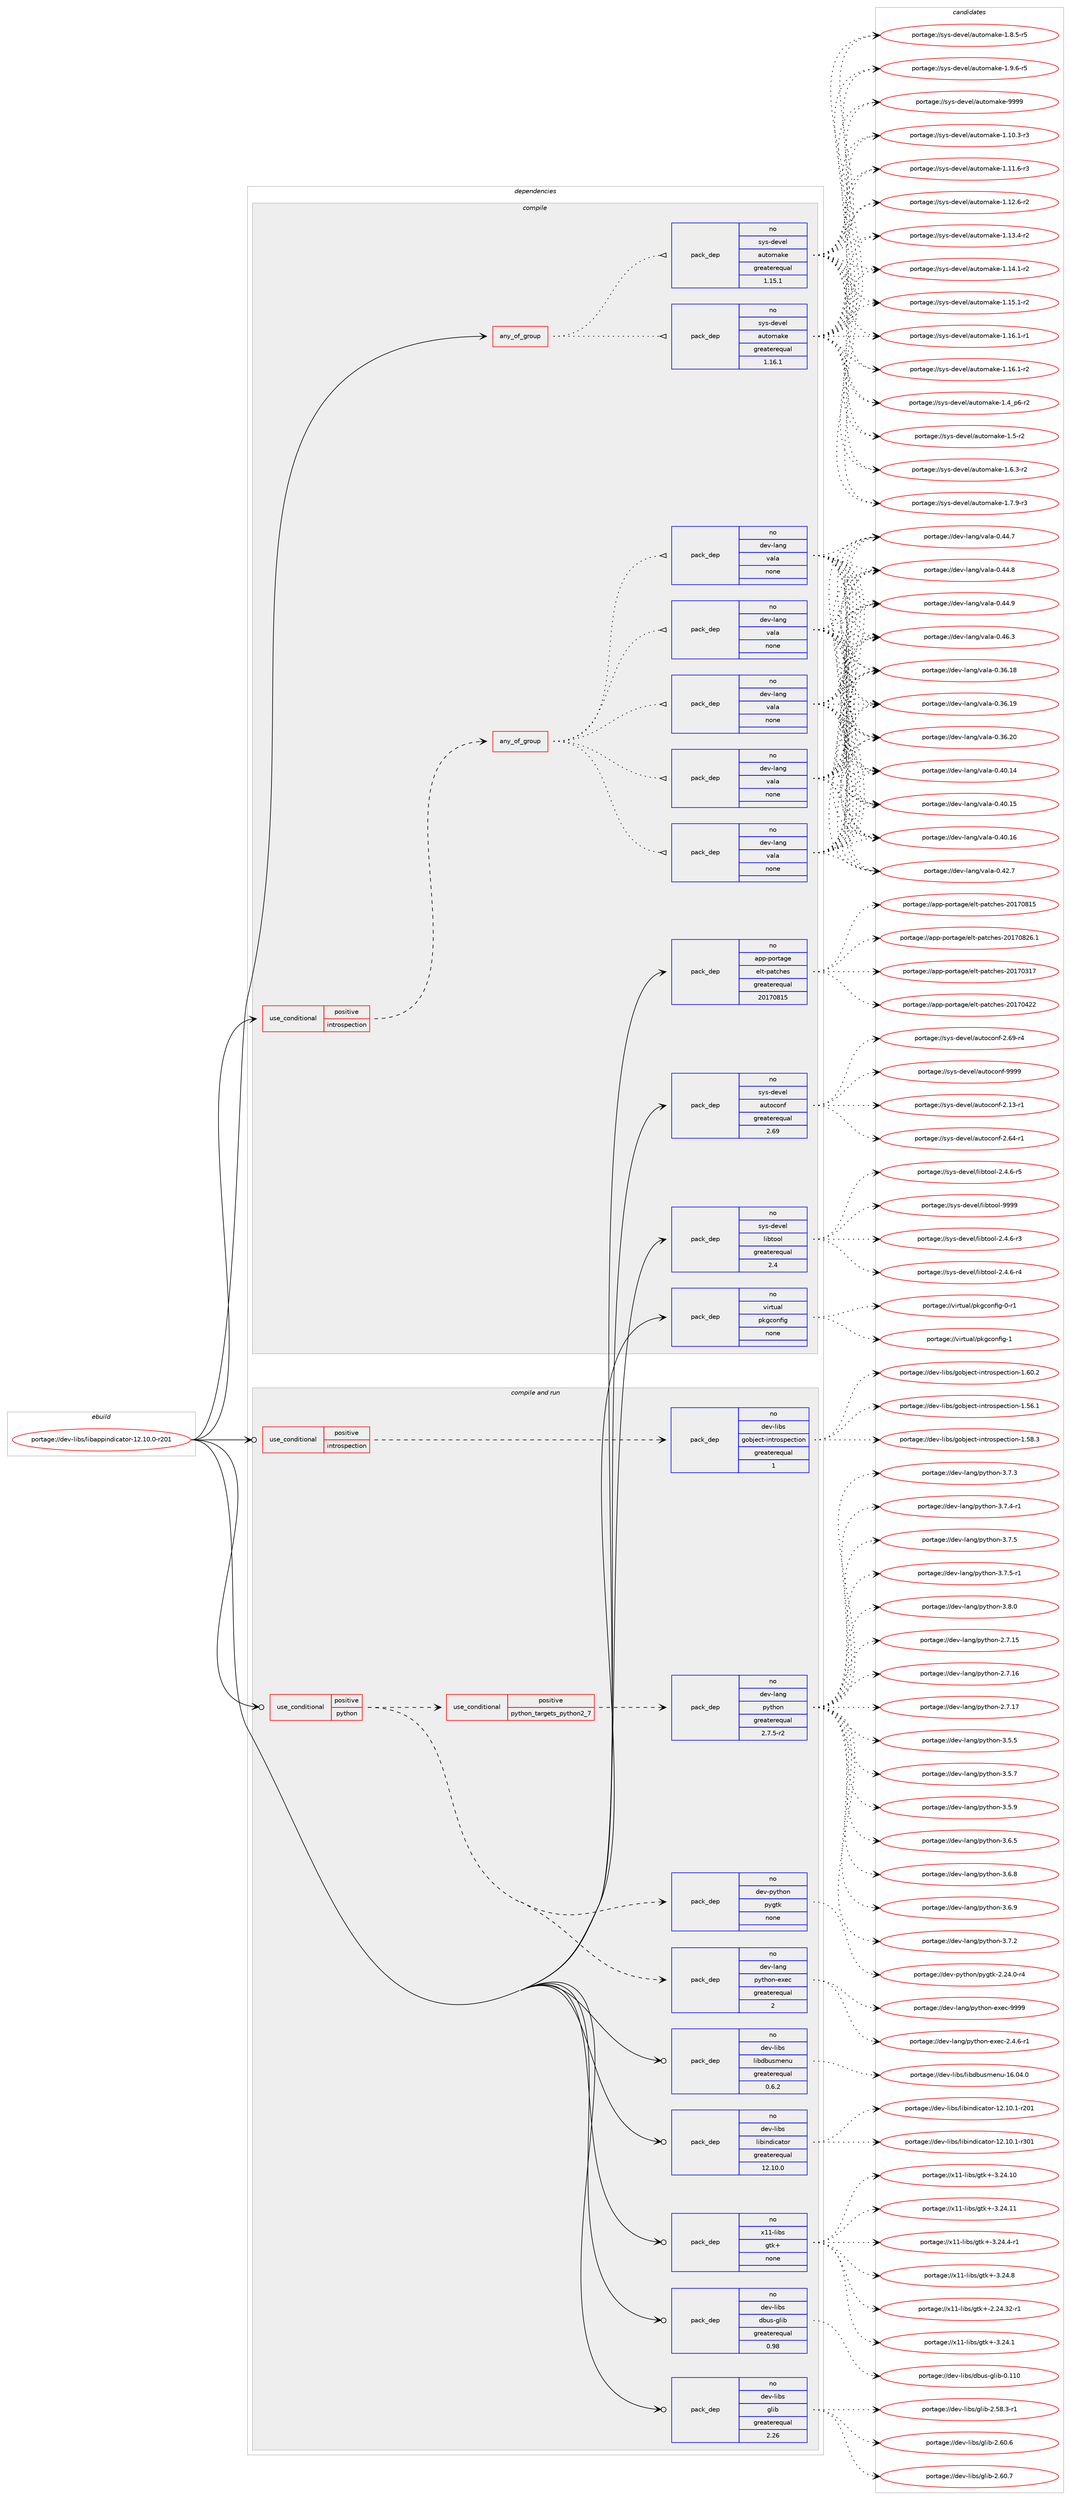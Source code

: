 digraph prolog {

# *************
# Graph options
# *************

newrank=true;
concentrate=true;
compound=true;
graph [rankdir=LR,fontname=Helvetica,fontsize=10,ranksep=1.5];#, ranksep=2.5, nodesep=0.2];
edge  [arrowhead=vee];
node  [fontname=Helvetica,fontsize=10];

# **********
# The ebuild
# **********

subgraph cluster_leftcol {
color=gray;
rank=same;
label=<<i>ebuild</i>>;
id [label="portage://dev-libs/libappindicator-12.10.0-r201", color=red, width=4, href="../dev-libs/libappindicator-12.10.0-r201.svg"];
}

# ****************
# The dependencies
# ****************

subgraph cluster_midcol {
color=gray;
label=<<i>dependencies</i>>;
subgraph cluster_compile {
fillcolor="#eeeeee";
style=filled;
label=<<i>compile</i>>;
subgraph any2898 {
dependency99711 [label=<<TABLE BORDER="0" CELLBORDER="1" CELLSPACING="0" CELLPADDING="4"><TR><TD CELLPADDING="10">any_of_group</TD></TR></TABLE>>, shape=none, color=red];subgraph pack75910 {
dependency99712 [label=<<TABLE BORDER="0" CELLBORDER="1" CELLSPACING="0" CELLPADDING="4" WIDTH="220"><TR><TD ROWSPAN="6" CELLPADDING="30">pack_dep</TD></TR><TR><TD WIDTH="110">no</TD></TR><TR><TD>sys-devel</TD></TR><TR><TD>automake</TD></TR><TR><TD>greaterequal</TD></TR><TR><TD>1.16.1</TD></TR></TABLE>>, shape=none, color=blue];
}
dependency99711:e -> dependency99712:w [weight=20,style="dotted",arrowhead="oinv"];
subgraph pack75911 {
dependency99713 [label=<<TABLE BORDER="0" CELLBORDER="1" CELLSPACING="0" CELLPADDING="4" WIDTH="220"><TR><TD ROWSPAN="6" CELLPADDING="30">pack_dep</TD></TR><TR><TD WIDTH="110">no</TD></TR><TR><TD>sys-devel</TD></TR><TR><TD>automake</TD></TR><TR><TD>greaterequal</TD></TR><TR><TD>1.15.1</TD></TR></TABLE>>, shape=none, color=blue];
}
dependency99711:e -> dependency99713:w [weight=20,style="dotted",arrowhead="oinv"];
}
id:e -> dependency99711:w [weight=20,style="solid",arrowhead="vee"];
subgraph cond20846 {
dependency99714 [label=<<TABLE BORDER="0" CELLBORDER="1" CELLSPACING="0" CELLPADDING="4"><TR><TD ROWSPAN="3" CELLPADDING="10">use_conditional</TD></TR><TR><TD>positive</TD></TR><TR><TD>introspection</TD></TR></TABLE>>, shape=none, color=red];
subgraph any2899 {
dependency99715 [label=<<TABLE BORDER="0" CELLBORDER="1" CELLSPACING="0" CELLPADDING="4"><TR><TD CELLPADDING="10">any_of_group</TD></TR></TABLE>>, shape=none, color=red];subgraph pack75912 {
dependency99716 [label=<<TABLE BORDER="0" CELLBORDER="1" CELLSPACING="0" CELLPADDING="4" WIDTH="220"><TR><TD ROWSPAN="6" CELLPADDING="30">pack_dep</TD></TR><TR><TD WIDTH="110">no</TD></TR><TR><TD>dev-lang</TD></TR><TR><TD>vala</TD></TR><TR><TD>none</TD></TR><TR><TD></TD></TR></TABLE>>, shape=none, color=blue];
}
dependency99715:e -> dependency99716:w [weight=20,style="dotted",arrowhead="oinv"];
subgraph pack75913 {
dependency99717 [label=<<TABLE BORDER="0" CELLBORDER="1" CELLSPACING="0" CELLPADDING="4" WIDTH="220"><TR><TD ROWSPAN="6" CELLPADDING="30">pack_dep</TD></TR><TR><TD WIDTH="110">no</TD></TR><TR><TD>dev-lang</TD></TR><TR><TD>vala</TD></TR><TR><TD>none</TD></TR><TR><TD></TD></TR></TABLE>>, shape=none, color=blue];
}
dependency99715:e -> dependency99717:w [weight=20,style="dotted",arrowhead="oinv"];
subgraph pack75914 {
dependency99718 [label=<<TABLE BORDER="0" CELLBORDER="1" CELLSPACING="0" CELLPADDING="4" WIDTH="220"><TR><TD ROWSPAN="6" CELLPADDING="30">pack_dep</TD></TR><TR><TD WIDTH="110">no</TD></TR><TR><TD>dev-lang</TD></TR><TR><TD>vala</TD></TR><TR><TD>none</TD></TR><TR><TD></TD></TR></TABLE>>, shape=none, color=blue];
}
dependency99715:e -> dependency99718:w [weight=20,style="dotted",arrowhead="oinv"];
subgraph pack75915 {
dependency99719 [label=<<TABLE BORDER="0" CELLBORDER="1" CELLSPACING="0" CELLPADDING="4" WIDTH="220"><TR><TD ROWSPAN="6" CELLPADDING="30">pack_dep</TD></TR><TR><TD WIDTH="110">no</TD></TR><TR><TD>dev-lang</TD></TR><TR><TD>vala</TD></TR><TR><TD>none</TD></TR><TR><TD></TD></TR></TABLE>>, shape=none, color=blue];
}
dependency99715:e -> dependency99719:w [weight=20,style="dotted",arrowhead="oinv"];
subgraph pack75916 {
dependency99720 [label=<<TABLE BORDER="0" CELLBORDER="1" CELLSPACING="0" CELLPADDING="4" WIDTH="220"><TR><TD ROWSPAN="6" CELLPADDING="30">pack_dep</TD></TR><TR><TD WIDTH="110">no</TD></TR><TR><TD>dev-lang</TD></TR><TR><TD>vala</TD></TR><TR><TD>none</TD></TR><TR><TD></TD></TR></TABLE>>, shape=none, color=blue];
}
dependency99715:e -> dependency99720:w [weight=20,style="dotted",arrowhead="oinv"];
}
dependency99714:e -> dependency99715:w [weight=20,style="dashed",arrowhead="vee"];
}
id:e -> dependency99714:w [weight=20,style="solid",arrowhead="vee"];
subgraph pack75917 {
dependency99721 [label=<<TABLE BORDER="0" CELLBORDER="1" CELLSPACING="0" CELLPADDING="4" WIDTH="220"><TR><TD ROWSPAN="6" CELLPADDING="30">pack_dep</TD></TR><TR><TD WIDTH="110">no</TD></TR><TR><TD>app-portage</TD></TR><TR><TD>elt-patches</TD></TR><TR><TD>greaterequal</TD></TR><TR><TD>20170815</TD></TR></TABLE>>, shape=none, color=blue];
}
id:e -> dependency99721:w [weight=20,style="solid",arrowhead="vee"];
subgraph pack75918 {
dependency99722 [label=<<TABLE BORDER="0" CELLBORDER="1" CELLSPACING="0" CELLPADDING="4" WIDTH="220"><TR><TD ROWSPAN="6" CELLPADDING="30">pack_dep</TD></TR><TR><TD WIDTH="110">no</TD></TR><TR><TD>sys-devel</TD></TR><TR><TD>autoconf</TD></TR><TR><TD>greaterequal</TD></TR><TR><TD>2.69</TD></TR></TABLE>>, shape=none, color=blue];
}
id:e -> dependency99722:w [weight=20,style="solid",arrowhead="vee"];
subgraph pack75919 {
dependency99723 [label=<<TABLE BORDER="0" CELLBORDER="1" CELLSPACING="0" CELLPADDING="4" WIDTH="220"><TR><TD ROWSPAN="6" CELLPADDING="30">pack_dep</TD></TR><TR><TD WIDTH="110">no</TD></TR><TR><TD>sys-devel</TD></TR><TR><TD>libtool</TD></TR><TR><TD>greaterequal</TD></TR><TR><TD>2.4</TD></TR></TABLE>>, shape=none, color=blue];
}
id:e -> dependency99723:w [weight=20,style="solid",arrowhead="vee"];
subgraph pack75920 {
dependency99724 [label=<<TABLE BORDER="0" CELLBORDER="1" CELLSPACING="0" CELLPADDING="4" WIDTH="220"><TR><TD ROWSPAN="6" CELLPADDING="30">pack_dep</TD></TR><TR><TD WIDTH="110">no</TD></TR><TR><TD>virtual</TD></TR><TR><TD>pkgconfig</TD></TR><TR><TD>none</TD></TR><TR><TD></TD></TR></TABLE>>, shape=none, color=blue];
}
id:e -> dependency99724:w [weight=20,style="solid",arrowhead="vee"];
}
subgraph cluster_compileandrun {
fillcolor="#eeeeee";
style=filled;
label=<<i>compile and run</i>>;
subgraph cond20847 {
dependency99725 [label=<<TABLE BORDER="0" CELLBORDER="1" CELLSPACING="0" CELLPADDING="4"><TR><TD ROWSPAN="3" CELLPADDING="10">use_conditional</TD></TR><TR><TD>positive</TD></TR><TR><TD>introspection</TD></TR></TABLE>>, shape=none, color=red];
subgraph pack75921 {
dependency99726 [label=<<TABLE BORDER="0" CELLBORDER="1" CELLSPACING="0" CELLPADDING="4" WIDTH="220"><TR><TD ROWSPAN="6" CELLPADDING="30">pack_dep</TD></TR><TR><TD WIDTH="110">no</TD></TR><TR><TD>dev-libs</TD></TR><TR><TD>gobject-introspection</TD></TR><TR><TD>greaterequal</TD></TR><TR><TD>1</TD></TR></TABLE>>, shape=none, color=blue];
}
dependency99725:e -> dependency99726:w [weight=20,style="dashed",arrowhead="vee"];
}
id:e -> dependency99725:w [weight=20,style="solid",arrowhead="odotvee"];
subgraph cond20848 {
dependency99727 [label=<<TABLE BORDER="0" CELLBORDER="1" CELLSPACING="0" CELLPADDING="4"><TR><TD ROWSPAN="3" CELLPADDING="10">use_conditional</TD></TR><TR><TD>positive</TD></TR><TR><TD>python</TD></TR></TABLE>>, shape=none, color=red];
subgraph cond20849 {
dependency99728 [label=<<TABLE BORDER="0" CELLBORDER="1" CELLSPACING="0" CELLPADDING="4"><TR><TD ROWSPAN="3" CELLPADDING="10">use_conditional</TD></TR><TR><TD>positive</TD></TR><TR><TD>python_targets_python2_7</TD></TR></TABLE>>, shape=none, color=red];
subgraph pack75922 {
dependency99729 [label=<<TABLE BORDER="0" CELLBORDER="1" CELLSPACING="0" CELLPADDING="4" WIDTH="220"><TR><TD ROWSPAN="6" CELLPADDING="30">pack_dep</TD></TR><TR><TD WIDTH="110">no</TD></TR><TR><TD>dev-lang</TD></TR><TR><TD>python</TD></TR><TR><TD>greaterequal</TD></TR><TR><TD>2.7.5-r2</TD></TR></TABLE>>, shape=none, color=blue];
}
dependency99728:e -> dependency99729:w [weight=20,style="dashed",arrowhead="vee"];
}
dependency99727:e -> dependency99728:w [weight=20,style="dashed",arrowhead="vee"];
subgraph pack75923 {
dependency99730 [label=<<TABLE BORDER="0" CELLBORDER="1" CELLSPACING="0" CELLPADDING="4" WIDTH="220"><TR><TD ROWSPAN="6" CELLPADDING="30">pack_dep</TD></TR><TR><TD WIDTH="110">no</TD></TR><TR><TD>dev-lang</TD></TR><TR><TD>python-exec</TD></TR><TR><TD>greaterequal</TD></TR><TR><TD>2</TD></TR></TABLE>>, shape=none, color=blue];
}
dependency99727:e -> dependency99730:w [weight=20,style="dashed",arrowhead="vee"];
subgraph pack75924 {
dependency99731 [label=<<TABLE BORDER="0" CELLBORDER="1" CELLSPACING="0" CELLPADDING="4" WIDTH="220"><TR><TD ROWSPAN="6" CELLPADDING="30">pack_dep</TD></TR><TR><TD WIDTH="110">no</TD></TR><TR><TD>dev-python</TD></TR><TR><TD>pygtk</TD></TR><TR><TD>none</TD></TR><TR><TD></TD></TR></TABLE>>, shape=none, color=blue];
}
dependency99727:e -> dependency99731:w [weight=20,style="dashed",arrowhead="vee"];
}
id:e -> dependency99727:w [weight=20,style="solid",arrowhead="odotvee"];
subgraph pack75925 {
dependency99732 [label=<<TABLE BORDER="0" CELLBORDER="1" CELLSPACING="0" CELLPADDING="4" WIDTH="220"><TR><TD ROWSPAN="6" CELLPADDING="30">pack_dep</TD></TR><TR><TD WIDTH="110">no</TD></TR><TR><TD>dev-libs</TD></TR><TR><TD>dbus-glib</TD></TR><TR><TD>greaterequal</TD></TR><TR><TD>0.98</TD></TR></TABLE>>, shape=none, color=blue];
}
id:e -> dependency99732:w [weight=20,style="solid",arrowhead="odotvee"];
subgraph pack75926 {
dependency99733 [label=<<TABLE BORDER="0" CELLBORDER="1" CELLSPACING="0" CELLPADDING="4" WIDTH="220"><TR><TD ROWSPAN="6" CELLPADDING="30">pack_dep</TD></TR><TR><TD WIDTH="110">no</TD></TR><TR><TD>dev-libs</TD></TR><TR><TD>glib</TD></TR><TR><TD>greaterequal</TD></TR><TR><TD>2.26</TD></TR></TABLE>>, shape=none, color=blue];
}
id:e -> dependency99733:w [weight=20,style="solid",arrowhead="odotvee"];
subgraph pack75927 {
dependency99734 [label=<<TABLE BORDER="0" CELLBORDER="1" CELLSPACING="0" CELLPADDING="4" WIDTH="220"><TR><TD ROWSPAN="6" CELLPADDING="30">pack_dep</TD></TR><TR><TD WIDTH="110">no</TD></TR><TR><TD>dev-libs</TD></TR><TR><TD>libdbusmenu</TD></TR><TR><TD>greaterequal</TD></TR><TR><TD>0.6.2</TD></TR></TABLE>>, shape=none, color=blue];
}
id:e -> dependency99734:w [weight=20,style="solid",arrowhead="odotvee"];
subgraph pack75928 {
dependency99735 [label=<<TABLE BORDER="0" CELLBORDER="1" CELLSPACING="0" CELLPADDING="4" WIDTH="220"><TR><TD ROWSPAN="6" CELLPADDING="30">pack_dep</TD></TR><TR><TD WIDTH="110">no</TD></TR><TR><TD>dev-libs</TD></TR><TR><TD>libindicator</TD></TR><TR><TD>greaterequal</TD></TR><TR><TD>12.10.0</TD></TR></TABLE>>, shape=none, color=blue];
}
id:e -> dependency99735:w [weight=20,style="solid",arrowhead="odotvee"];
subgraph pack75929 {
dependency99736 [label=<<TABLE BORDER="0" CELLBORDER="1" CELLSPACING="0" CELLPADDING="4" WIDTH="220"><TR><TD ROWSPAN="6" CELLPADDING="30">pack_dep</TD></TR><TR><TD WIDTH="110">no</TD></TR><TR><TD>x11-libs</TD></TR><TR><TD>gtk+</TD></TR><TR><TD>none</TD></TR><TR><TD></TD></TR></TABLE>>, shape=none, color=blue];
}
id:e -> dependency99736:w [weight=20,style="solid",arrowhead="odotvee"];
}
subgraph cluster_run {
fillcolor="#eeeeee";
style=filled;
label=<<i>run</i>>;
}
}

# **************
# The candidates
# **************

subgraph cluster_choices {
rank=same;
color=gray;
label=<<i>candidates</i>>;

subgraph choice75910 {
color=black;
nodesep=1;
choiceportage11512111545100101118101108479711711611110997107101454946494846514511451 [label="portage://sys-devel/automake-1.10.3-r3", color=red, width=4,href="../sys-devel/automake-1.10.3-r3.svg"];
choiceportage11512111545100101118101108479711711611110997107101454946494946544511451 [label="portage://sys-devel/automake-1.11.6-r3", color=red, width=4,href="../sys-devel/automake-1.11.6-r3.svg"];
choiceportage11512111545100101118101108479711711611110997107101454946495046544511450 [label="portage://sys-devel/automake-1.12.6-r2", color=red, width=4,href="../sys-devel/automake-1.12.6-r2.svg"];
choiceportage11512111545100101118101108479711711611110997107101454946495146524511450 [label="portage://sys-devel/automake-1.13.4-r2", color=red, width=4,href="../sys-devel/automake-1.13.4-r2.svg"];
choiceportage11512111545100101118101108479711711611110997107101454946495246494511450 [label="portage://sys-devel/automake-1.14.1-r2", color=red, width=4,href="../sys-devel/automake-1.14.1-r2.svg"];
choiceportage11512111545100101118101108479711711611110997107101454946495346494511450 [label="portage://sys-devel/automake-1.15.1-r2", color=red, width=4,href="../sys-devel/automake-1.15.1-r2.svg"];
choiceportage11512111545100101118101108479711711611110997107101454946495446494511449 [label="portage://sys-devel/automake-1.16.1-r1", color=red, width=4,href="../sys-devel/automake-1.16.1-r1.svg"];
choiceportage11512111545100101118101108479711711611110997107101454946495446494511450 [label="portage://sys-devel/automake-1.16.1-r2", color=red, width=4,href="../sys-devel/automake-1.16.1-r2.svg"];
choiceportage115121115451001011181011084797117116111109971071014549465295112544511450 [label="portage://sys-devel/automake-1.4_p6-r2", color=red, width=4,href="../sys-devel/automake-1.4_p6-r2.svg"];
choiceportage11512111545100101118101108479711711611110997107101454946534511450 [label="portage://sys-devel/automake-1.5-r2", color=red, width=4,href="../sys-devel/automake-1.5-r2.svg"];
choiceportage115121115451001011181011084797117116111109971071014549465446514511450 [label="portage://sys-devel/automake-1.6.3-r2", color=red, width=4,href="../sys-devel/automake-1.6.3-r2.svg"];
choiceportage115121115451001011181011084797117116111109971071014549465546574511451 [label="portage://sys-devel/automake-1.7.9-r3", color=red, width=4,href="../sys-devel/automake-1.7.9-r3.svg"];
choiceportage115121115451001011181011084797117116111109971071014549465646534511453 [label="portage://sys-devel/automake-1.8.5-r5", color=red, width=4,href="../sys-devel/automake-1.8.5-r5.svg"];
choiceportage115121115451001011181011084797117116111109971071014549465746544511453 [label="portage://sys-devel/automake-1.9.6-r5", color=red, width=4,href="../sys-devel/automake-1.9.6-r5.svg"];
choiceportage115121115451001011181011084797117116111109971071014557575757 [label="portage://sys-devel/automake-9999", color=red, width=4,href="../sys-devel/automake-9999.svg"];
dependency99712:e -> choiceportage11512111545100101118101108479711711611110997107101454946494846514511451:w [style=dotted,weight="100"];
dependency99712:e -> choiceportage11512111545100101118101108479711711611110997107101454946494946544511451:w [style=dotted,weight="100"];
dependency99712:e -> choiceportage11512111545100101118101108479711711611110997107101454946495046544511450:w [style=dotted,weight="100"];
dependency99712:e -> choiceportage11512111545100101118101108479711711611110997107101454946495146524511450:w [style=dotted,weight="100"];
dependency99712:e -> choiceportage11512111545100101118101108479711711611110997107101454946495246494511450:w [style=dotted,weight="100"];
dependency99712:e -> choiceportage11512111545100101118101108479711711611110997107101454946495346494511450:w [style=dotted,weight="100"];
dependency99712:e -> choiceportage11512111545100101118101108479711711611110997107101454946495446494511449:w [style=dotted,weight="100"];
dependency99712:e -> choiceportage11512111545100101118101108479711711611110997107101454946495446494511450:w [style=dotted,weight="100"];
dependency99712:e -> choiceportage115121115451001011181011084797117116111109971071014549465295112544511450:w [style=dotted,weight="100"];
dependency99712:e -> choiceportage11512111545100101118101108479711711611110997107101454946534511450:w [style=dotted,weight="100"];
dependency99712:e -> choiceportage115121115451001011181011084797117116111109971071014549465446514511450:w [style=dotted,weight="100"];
dependency99712:e -> choiceportage115121115451001011181011084797117116111109971071014549465546574511451:w [style=dotted,weight="100"];
dependency99712:e -> choiceportage115121115451001011181011084797117116111109971071014549465646534511453:w [style=dotted,weight="100"];
dependency99712:e -> choiceportage115121115451001011181011084797117116111109971071014549465746544511453:w [style=dotted,weight="100"];
dependency99712:e -> choiceportage115121115451001011181011084797117116111109971071014557575757:w [style=dotted,weight="100"];
}
subgraph choice75911 {
color=black;
nodesep=1;
choiceportage11512111545100101118101108479711711611110997107101454946494846514511451 [label="portage://sys-devel/automake-1.10.3-r3", color=red, width=4,href="../sys-devel/automake-1.10.3-r3.svg"];
choiceportage11512111545100101118101108479711711611110997107101454946494946544511451 [label="portage://sys-devel/automake-1.11.6-r3", color=red, width=4,href="../sys-devel/automake-1.11.6-r3.svg"];
choiceportage11512111545100101118101108479711711611110997107101454946495046544511450 [label="portage://sys-devel/automake-1.12.6-r2", color=red, width=4,href="../sys-devel/automake-1.12.6-r2.svg"];
choiceportage11512111545100101118101108479711711611110997107101454946495146524511450 [label="portage://sys-devel/automake-1.13.4-r2", color=red, width=4,href="../sys-devel/automake-1.13.4-r2.svg"];
choiceportage11512111545100101118101108479711711611110997107101454946495246494511450 [label="portage://sys-devel/automake-1.14.1-r2", color=red, width=4,href="../sys-devel/automake-1.14.1-r2.svg"];
choiceportage11512111545100101118101108479711711611110997107101454946495346494511450 [label="portage://sys-devel/automake-1.15.1-r2", color=red, width=4,href="../sys-devel/automake-1.15.1-r2.svg"];
choiceportage11512111545100101118101108479711711611110997107101454946495446494511449 [label="portage://sys-devel/automake-1.16.1-r1", color=red, width=4,href="../sys-devel/automake-1.16.1-r1.svg"];
choiceportage11512111545100101118101108479711711611110997107101454946495446494511450 [label="portage://sys-devel/automake-1.16.1-r2", color=red, width=4,href="../sys-devel/automake-1.16.1-r2.svg"];
choiceportage115121115451001011181011084797117116111109971071014549465295112544511450 [label="portage://sys-devel/automake-1.4_p6-r2", color=red, width=4,href="../sys-devel/automake-1.4_p6-r2.svg"];
choiceportage11512111545100101118101108479711711611110997107101454946534511450 [label="portage://sys-devel/automake-1.5-r2", color=red, width=4,href="../sys-devel/automake-1.5-r2.svg"];
choiceportage115121115451001011181011084797117116111109971071014549465446514511450 [label="portage://sys-devel/automake-1.6.3-r2", color=red, width=4,href="../sys-devel/automake-1.6.3-r2.svg"];
choiceportage115121115451001011181011084797117116111109971071014549465546574511451 [label="portage://sys-devel/automake-1.7.9-r3", color=red, width=4,href="../sys-devel/automake-1.7.9-r3.svg"];
choiceportage115121115451001011181011084797117116111109971071014549465646534511453 [label="portage://sys-devel/automake-1.8.5-r5", color=red, width=4,href="../sys-devel/automake-1.8.5-r5.svg"];
choiceportage115121115451001011181011084797117116111109971071014549465746544511453 [label="portage://sys-devel/automake-1.9.6-r5", color=red, width=4,href="../sys-devel/automake-1.9.6-r5.svg"];
choiceportage115121115451001011181011084797117116111109971071014557575757 [label="portage://sys-devel/automake-9999", color=red, width=4,href="../sys-devel/automake-9999.svg"];
dependency99713:e -> choiceportage11512111545100101118101108479711711611110997107101454946494846514511451:w [style=dotted,weight="100"];
dependency99713:e -> choiceportage11512111545100101118101108479711711611110997107101454946494946544511451:w [style=dotted,weight="100"];
dependency99713:e -> choiceportage11512111545100101118101108479711711611110997107101454946495046544511450:w [style=dotted,weight="100"];
dependency99713:e -> choiceportage11512111545100101118101108479711711611110997107101454946495146524511450:w [style=dotted,weight="100"];
dependency99713:e -> choiceportage11512111545100101118101108479711711611110997107101454946495246494511450:w [style=dotted,weight="100"];
dependency99713:e -> choiceportage11512111545100101118101108479711711611110997107101454946495346494511450:w [style=dotted,weight="100"];
dependency99713:e -> choiceportage11512111545100101118101108479711711611110997107101454946495446494511449:w [style=dotted,weight="100"];
dependency99713:e -> choiceportage11512111545100101118101108479711711611110997107101454946495446494511450:w [style=dotted,weight="100"];
dependency99713:e -> choiceportage115121115451001011181011084797117116111109971071014549465295112544511450:w [style=dotted,weight="100"];
dependency99713:e -> choiceportage11512111545100101118101108479711711611110997107101454946534511450:w [style=dotted,weight="100"];
dependency99713:e -> choiceportage115121115451001011181011084797117116111109971071014549465446514511450:w [style=dotted,weight="100"];
dependency99713:e -> choiceportage115121115451001011181011084797117116111109971071014549465546574511451:w [style=dotted,weight="100"];
dependency99713:e -> choiceportage115121115451001011181011084797117116111109971071014549465646534511453:w [style=dotted,weight="100"];
dependency99713:e -> choiceportage115121115451001011181011084797117116111109971071014549465746544511453:w [style=dotted,weight="100"];
dependency99713:e -> choiceportage115121115451001011181011084797117116111109971071014557575757:w [style=dotted,weight="100"];
}
subgraph choice75912 {
color=black;
nodesep=1;
choiceportage10010111845108971101034711897108974548465154464956 [label="portage://dev-lang/vala-0.36.18", color=red, width=4,href="../dev-lang/vala-0.36.18.svg"];
choiceportage10010111845108971101034711897108974548465154464957 [label="portage://dev-lang/vala-0.36.19", color=red, width=4,href="../dev-lang/vala-0.36.19.svg"];
choiceportage10010111845108971101034711897108974548465154465048 [label="portage://dev-lang/vala-0.36.20", color=red, width=4,href="../dev-lang/vala-0.36.20.svg"];
choiceportage10010111845108971101034711897108974548465248464952 [label="portage://dev-lang/vala-0.40.14", color=red, width=4,href="../dev-lang/vala-0.40.14.svg"];
choiceportage10010111845108971101034711897108974548465248464953 [label="portage://dev-lang/vala-0.40.15", color=red, width=4,href="../dev-lang/vala-0.40.15.svg"];
choiceportage10010111845108971101034711897108974548465248464954 [label="portage://dev-lang/vala-0.40.16", color=red, width=4,href="../dev-lang/vala-0.40.16.svg"];
choiceportage100101118451089711010347118971089745484652504655 [label="portage://dev-lang/vala-0.42.7", color=red, width=4,href="../dev-lang/vala-0.42.7.svg"];
choiceportage100101118451089711010347118971089745484652524655 [label="portage://dev-lang/vala-0.44.7", color=red, width=4,href="../dev-lang/vala-0.44.7.svg"];
choiceportage100101118451089711010347118971089745484652524656 [label="portage://dev-lang/vala-0.44.8", color=red, width=4,href="../dev-lang/vala-0.44.8.svg"];
choiceportage100101118451089711010347118971089745484652524657 [label="portage://dev-lang/vala-0.44.9", color=red, width=4,href="../dev-lang/vala-0.44.9.svg"];
choiceportage100101118451089711010347118971089745484652544651 [label="portage://dev-lang/vala-0.46.3", color=red, width=4,href="../dev-lang/vala-0.46.3.svg"];
dependency99716:e -> choiceportage10010111845108971101034711897108974548465154464956:w [style=dotted,weight="100"];
dependency99716:e -> choiceportage10010111845108971101034711897108974548465154464957:w [style=dotted,weight="100"];
dependency99716:e -> choiceportage10010111845108971101034711897108974548465154465048:w [style=dotted,weight="100"];
dependency99716:e -> choiceportage10010111845108971101034711897108974548465248464952:w [style=dotted,weight="100"];
dependency99716:e -> choiceportage10010111845108971101034711897108974548465248464953:w [style=dotted,weight="100"];
dependency99716:e -> choiceportage10010111845108971101034711897108974548465248464954:w [style=dotted,weight="100"];
dependency99716:e -> choiceportage100101118451089711010347118971089745484652504655:w [style=dotted,weight="100"];
dependency99716:e -> choiceportage100101118451089711010347118971089745484652524655:w [style=dotted,weight="100"];
dependency99716:e -> choiceportage100101118451089711010347118971089745484652524656:w [style=dotted,weight="100"];
dependency99716:e -> choiceportage100101118451089711010347118971089745484652524657:w [style=dotted,weight="100"];
dependency99716:e -> choiceportage100101118451089711010347118971089745484652544651:w [style=dotted,weight="100"];
}
subgraph choice75913 {
color=black;
nodesep=1;
choiceportage10010111845108971101034711897108974548465154464956 [label="portage://dev-lang/vala-0.36.18", color=red, width=4,href="../dev-lang/vala-0.36.18.svg"];
choiceportage10010111845108971101034711897108974548465154464957 [label="portage://dev-lang/vala-0.36.19", color=red, width=4,href="../dev-lang/vala-0.36.19.svg"];
choiceportage10010111845108971101034711897108974548465154465048 [label="portage://dev-lang/vala-0.36.20", color=red, width=4,href="../dev-lang/vala-0.36.20.svg"];
choiceportage10010111845108971101034711897108974548465248464952 [label="portage://dev-lang/vala-0.40.14", color=red, width=4,href="../dev-lang/vala-0.40.14.svg"];
choiceportage10010111845108971101034711897108974548465248464953 [label="portage://dev-lang/vala-0.40.15", color=red, width=4,href="../dev-lang/vala-0.40.15.svg"];
choiceportage10010111845108971101034711897108974548465248464954 [label="portage://dev-lang/vala-0.40.16", color=red, width=4,href="../dev-lang/vala-0.40.16.svg"];
choiceportage100101118451089711010347118971089745484652504655 [label="portage://dev-lang/vala-0.42.7", color=red, width=4,href="../dev-lang/vala-0.42.7.svg"];
choiceportage100101118451089711010347118971089745484652524655 [label="portage://dev-lang/vala-0.44.7", color=red, width=4,href="../dev-lang/vala-0.44.7.svg"];
choiceportage100101118451089711010347118971089745484652524656 [label="portage://dev-lang/vala-0.44.8", color=red, width=4,href="../dev-lang/vala-0.44.8.svg"];
choiceportage100101118451089711010347118971089745484652524657 [label="portage://dev-lang/vala-0.44.9", color=red, width=4,href="../dev-lang/vala-0.44.9.svg"];
choiceportage100101118451089711010347118971089745484652544651 [label="portage://dev-lang/vala-0.46.3", color=red, width=4,href="../dev-lang/vala-0.46.3.svg"];
dependency99717:e -> choiceportage10010111845108971101034711897108974548465154464956:w [style=dotted,weight="100"];
dependency99717:e -> choiceportage10010111845108971101034711897108974548465154464957:w [style=dotted,weight="100"];
dependency99717:e -> choiceportage10010111845108971101034711897108974548465154465048:w [style=dotted,weight="100"];
dependency99717:e -> choiceportage10010111845108971101034711897108974548465248464952:w [style=dotted,weight="100"];
dependency99717:e -> choiceportage10010111845108971101034711897108974548465248464953:w [style=dotted,weight="100"];
dependency99717:e -> choiceportage10010111845108971101034711897108974548465248464954:w [style=dotted,weight="100"];
dependency99717:e -> choiceportage100101118451089711010347118971089745484652504655:w [style=dotted,weight="100"];
dependency99717:e -> choiceportage100101118451089711010347118971089745484652524655:w [style=dotted,weight="100"];
dependency99717:e -> choiceportage100101118451089711010347118971089745484652524656:w [style=dotted,weight="100"];
dependency99717:e -> choiceportage100101118451089711010347118971089745484652524657:w [style=dotted,weight="100"];
dependency99717:e -> choiceportage100101118451089711010347118971089745484652544651:w [style=dotted,weight="100"];
}
subgraph choice75914 {
color=black;
nodesep=1;
choiceportage10010111845108971101034711897108974548465154464956 [label="portage://dev-lang/vala-0.36.18", color=red, width=4,href="../dev-lang/vala-0.36.18.svg"];
choiceportage10010111845108971101034711897108974548465154464957 [label="portage://dev-lang/vala-0.36.19", color=red, width=4,href="../dev-lang/vala-0.36.19.svg"];
choiceportage10010111845108971101034711897108974548465154465048 [label="portage://dev-lang/vala-0.36.20", color=red, width=4,href="../dev-lang/vala-0.36.20.svg"];
choiceportage10010111845108971101034711897108974548465248464952 [label="portage://dev-lang/vala-0.40.14", color=red, width=4,href="../dev-lang/vala-0.40.14.svg"];
choiceportage10010111845108971101034711897108974548465248464953 [label="portage://dev-lang/vala-0.40.15", color=red, width=4,href="../dev-lang/vala-0.40.15.svg"];
choiceportage10010111845108971101034711897108974548465248464954 [label="portage://dev-lang/vala-0.40.16", color=red, width=4,href="../dev-lang/vala-0.40.16.svg"];
choiceportage100101118451089711010347118971089745484652504655 [label="portage://dev-lang/vala-0.42.7", color=red, width=4,href="../dev-lang/vala-0.42.7.svg"];
choiceportage100101118451089711010347118971089745484652524655 [label="portage://dev-lang/vala-0.44.7", color=red, width=4,href="../dev-lang/vala-0.44.7.svg"];
choiceportage100101118451089711010347118971089745484652524656 [label="portage://dev-lang/vala-0.44.8", color=red, width=4,href="../dev-lang/vala-0.44.8.svg"];
choiceportage100101118451089711010347118971089745484652524657 [label="portage://dev-lang/vala-0.44.9", color=red, width=4,href="../dev-lang/vala-0.44.9.svg"];
choiceportage100101118451089711010347118971089745484652544651 [label="portage://dev-lang/vala-0.46.3", color=red, width=4,href="../dev-lang/vala-0.46.3.svg"];
dependency99718:e -> choiceportage10010111845108971101034711897108974548465154464956:w [style=dotted,weight="100"];
dependency99718:e -> choiceportage10010111845108971101034711897108974548465154464957:w [style=dotted,weight="100"];
dependency99718:e -> choiceportage10010111845108971101034711897108974548465154465048:w [style=dotted,weight="100"];
dependency99718:e -> choiceportage10010111845108971101034711897108974548465248464952:w [style=dotted,weight="100"];
dependency99718:e -> choiceportage10010111845108971101034711897108974548465248464953:w [style=dotted,weight="100"];
dependency99718:e -> choiceportage10010111845108971101034711897108974548465248464954:w [style=dotted,weight="100"];
dependency99718:e -> choiceportage100101118451089711010347118971089745484652504655:w [style=dotted,weight="100"];
dependency99718:e -> choiceportage100101118451089711010347118971089745484652524655:w [style=dotted,weight="100"];
dependency99718:e -> choiceportage100101118451089711010347118971089745484652524656:w [style=dotted,weight="100"];
dependency99718:e -> choiceportage100101118451089711010347118971089745484652524657:w [style=dotted,weight="100"];
dependency99718:e -> choiceportage100101118451089711010347118971089745484652544651:w [style=dotted,weight="100"];
}
subgraph choice75915 {
color=black;
nodesep=1;
choiceportage10010111845108971101034711897108974548465154464956 [label="portage://dev-lang/vala-0.36.18", color=red, width=4,href="../dev-lang/vala-0.36.18.svg"];
choiceportage10010111845108971101034711897108974548465154464957 [label="portage://dev-lang/vala-0.36.19", color=red, width=4,href="../dev-lang/vala-0.36.19.svg"];
choiceportage10010111845108971101034711897108974548465154465048 [label="portage://dev-lang/vala-0.36.20", color=red, width=4,href="../dev-lang/vala-0.36.20.svg"];
choiceportage10010111845108971101034711897108974548465248464952 [label="portage://dev-lang/vala-0.40.14", color=red, width=4,href="../dev-lang/vala-0.40.14.svg"];
choiceportage10010111845108971101034711897108974548465248464953 [label="portage://dev-lang/vala-0.40.15", color=red, width=4,href="../dev-lang/vala-0.40.15.svg"];
choiceportage10010111845108971101034711897108974548465248464954 [label="portage://dev-lang/vala-0.40.16", color=red, width=4,href="../dev-lang/vala-0.40.16.svg"];
choiceportage100101118451089711010347118971089745484652504655 [label="portage://dev-lang/vala-0.42.7", color=red, width=4,href="../dev-lang/vala-0.42.7.svg"];
choiceportage100101118451089711010347118971089745484652524655 [label="portage://dev-lang/vala-0.44.7", color=red, width=4,href="../dev-lang/vala-0.44.7.svg"];
choiceportage100101118451089711010347118971089745484652524656 [label="portage://dev-lang/vala-0.44.8", color=red, width=4,href="../dev-lang/vala-0.44.8.svg"];
choiceportage100101118451089711010347118971089745484652524657 [label="portage://dev-lang/vala-0.44.9", color=red, width=4,href="../dev-lang/vala-0.44.9.svg"];
choiceportage100101118451089711010347118971089745484652544651 [label="portage://dev-lang/vala-0.46.3", color=red, width=4,href="../dev-lang/vala-0.46.3.svg"];
dependency99719:e -> choiceportage10010111845108971101034711897108974548465154464956:w [style=dotted,weight="100"];
dependency99719:e -> choiceportage10010111845108971101034711897108974548465154464957:w [style=dotted,weight="100"];
dependency99719:e -> choiceportage10010111845108971101034711897108974548465154465048:w [style=dotted,weight="100"];
dependency99719:e -> choiceportage10010111845108971101034711897108974548465248464952:w [style=dotted,weight="100"];
dependency99719:e -> choiceportage10010111845108971101034711897108974548465248464953:w [style=dotted,weight="100"];
dependency99719:e -> choiceportage10010111845108971101034711897108974548465248464954:w [style=dotted,weight="100"];
dependency99719:e -> choiceportage100101118451089711010347118971089745484652504655:w [style=dotted,weight="100"];
dependency99719:e -> choiceportage100101118451089711010347118971089745484652524655:w [style=dotted,weight="100"];
dependency99719:e -> choiceportage100101118451089711010347118971089745484652524656:w [style=dotted,weight="100"];
dependency99719:e -> choiceportage100101118451089711010347118971089745484652524657:w [style=dotted,weight="100"];
dependency99719:e -> choiceportage100101118451089711010347118971089745484652544651:w [style=dotted,weight="100"];
}
subgraph choice75916 {
color=black;
nodesep=1;
choiceportage10010111845108971101034711897108974548465154464956 [label="portage://dev-lang/vala-0.36.18", color=red, width=4,href="../dev-lang/vala-0.36.18.svg"];
choiceportage10010111845108971101034711897108974548465154464957 [label="portage://dev-lang/vala-0.36.19", color=red, width=4,href="../dev-lang/vala-0.36.19.svg"];
choiceportage10010111845108971101034711897108974548465154465048 [label="portage://dev-lang/vala-0.36.20", color=red, width=4,href="../dev-lang/vala-0.36.20.svg"];
choiceportage10010111845108971101034711897108974548465248464952 [label="portage://dev-lang/vala-0.40.14", color=red, width=4,href="../dev-lang/vala-0.40.14.svg"];
choiceportage10010111845108971101034711897108974548465248464953 [label="portage://dev-lang/vala-0.40.15", color=red, width=4,href="../dev-lang/vala-0.40.15.svg"];
choiceportage10010111845108971101034711897108974548465248464954 [label="portage://dev-lang/vala-0.40.16", color=red, width=4,href="../dev-lang/vala-0.40.16.svg"];
choiceportage100101118451089711010347118971089745484652504655 [label="portage://dev-lang/vala-0.42.7", color=red, width=4,href="../dev-lang/vala-0.42.7.svg"];
choiceportage100101118451089711010347118971089745484652524655 [label="portage://dev-lang/vala-0.44.7", color=red, width=4,href="../dev-lang/vala-0.44.7.svg"];
choiceportage100101118451089711010347118971089745484652524656 [label="portage://dev-lang/vala-0.44.8", color=red, width=4,href="../dev-lang/vala-0.44.8.svg"];
choiceportage100101118451089711010347118971089745484652524657 [label="portage://dev-lang/vala-0.44.9", color=red, width=4,href="../dev-lang/vala-0.44.9.svg"];
choiceportage100101118451089711010347118971089745484652544651 [label="portage://dev-lang/vala-0.46.3", color=red, width=4,href="../dev-lang/vala-0.46.3.svg"];
dependency99720:e -> choiceportage10010111845108971101034711897108974548465154464956:w [style=dotted,weight="100"];
dependency99720:e -> choiceportage10010111845108971101034711897108974548465154464957:w [style=dotted,weight="100"];
dependency99720:e -> choiceportage10010111845108971101034711897108974548465154465048:w [style=dotted,weight="100"];
dependency99720:e -> choiceportage10010111845108971101034711897108974548465248464952:w [style=dotted,weight="100"];
dependency99720:e -> choiceportage10010111845108971101034711897108974548465248464953:w [style=dotted,weight="100"];
dependency99720:e -> choiceportage10010111845108971101034711897108974548465248464954:w [style=dotted,weight="100"];
dependency99720:e -> choiceportage100101118451089711010347118971089745484652504655:w [style=dotted,weight="100"];
dependency99720:e -> choiceportage100101118451089711010347118971089745484652524655:w [style=dotted,weight="100"];
dependency99720:e -> choiceportage100101118451089711010347118971089745484652524656:w [style=dotted,weight="100"];
dependency99720:e -> choiceportage100101118451089711010347118971089745484652524657:w [style=dotted,weight="100"];
dependency99720:e -> choiceportage100101118451089711010347118971089745484652544651:w [style=dotted,weight="100"];
}
subgraph choice75917 {
color=black;
nodesep=1;
choiceportage97112112451121111141169710310147101108116451129711699104101115455048495548514955 [label="portage://app-portage/elt-patches-20170317", color=red, width=4,href="../app-portage/elt-patches-20170317.svg"];
choiceportage97112112451121111141169710310147101108116451129711699104101115455048495548525050 [label="portage://app-portage/elt-patches-20170422", color=red, width=4,href="../app-portage/elt-patches-20170422.svg"];
choiceportage97112112451121111141169710310147101108116451129711699104101115455048495548564953 [label="portage://app-portage/elt-patches-20170815", color=red, width=4,href="../app-portage/elt-patches-20170815.svg"];
choiceportage971121124511211111411697103101471011081164511297116991041011154550484955485650544649 [label="portage://app-portage/elt-patches-20170826.1", color=red, width=4,href="../app-portage/elt-patches-20170826.1.svg"];
dependency99721:e -> choiceportage97112112451121111141169710310147101108116451129711699104101115455048495548514955:w [style=dotted,weight="100"];
dependency99721:e -> choiceportage97112112451121111141169710310147101108116451129711699104101115455048495548525050:w [style=dotted,weight="100"];
dependency99721:e -> choiceportage97112112451121111141169710310147101108116451129711699104101115455048495548564953:w [style=dotted,weight="100"];
dependency99721:e -> choiceportage971121124511211111411697103101471011081164511297116991041011154550484955485650544649:w [style=dotted,weight="100"];
}
subgraph choice75918 {
color=black;
nodesep=1;
choiceportage1151211154510010111810110847971171161119911111010245504649514511449 [label="portage://sys-devel/autoconf-2.13-r1", color=red, width=4,href="../sys-devel/autoconf-2.13-r1.svg"];
choiceportage1151211154510010111810110847971171161119911111010245504654524511449 [label="portage://sys-devel/autoconf-2.64-r1", color=red, width=4,href="../sys-devel/autoconf-2.64-r1.svg"];
choiceportage1151211154510010111810110847971171161119911111010245504654574511452 [label="portage://sys-devel/autoconf-2.69-r4", color=red, width=4,href="../sys-devel/autoconf-2.69-r4.svg"];
choiceportage115121115451001011181011084797117116111991111101024557575757 [label="portage://sys-devel/autoconf-9999", color=red, width=4,href="../sys-devel/autoconf-9999.svg"];
dependency99722:e -> choiceportage1151211154510010111810110847971171161119911111010245504649514511449:w [style=dotted,weight="100"];
dependency99722:e -> choiceportage1151211154510010111810110847971171161119911111010245504654524511449:w [style=dotted,weight="100"];
dependency99722:e -> choiceportage1151211154510010111810110847971171161119911111010245504654574511452:w [style=dotted,weight="100"];
dependency99722:e -> choiceportage115121115451001011181011084797117116111991111101024557575757:w [style=dotted,weight="100"];
}
subgraph choice75919 {
color=black;
nodesep=1;
choiceportage1151211154510010111810110847108105981161111111084550465246544511451 [label="portage://sys-devel/libtool-2.4.6-r3", color=red, width=4,href="../sys-devel/libtool-2.4.6-r3.svg"];
choiceportage1151211154510010111810110847108105981161111111084550465246544511452 [label="portage://sys-devel/libtool-2.4.6-r4", color=red, width=4,href="../sys-devel/libtool-2.4.6-r4.svg"];
choiceportage1151211154510010111810110847108105981161111111084550465246544511453 [label="portage://sys-devel/libtool-2.4.6-r5", color=red, width=4,href="../sys-devel/libtool-2.4.6-r5.svg"];
choiceportage1151211154510010111810110847108105981161111111084557575757 [label="portage://sys-devel/libtool-9999", color=red, width=4,href="../sys-devel/libtool-9999.svg"];
dependency99723:e -> choiceportage1151211154510010111810110847108105981161111111084550465246544511451:w [style=dotted,weight="100"];
dependency99723:e -> choiceportage1151211154510010111810110847108105981161111111084550465246544511452:w [style=dotted,weight="100"];
dependency99723:e -> choiceportage1151211154510010111810110847108105981161111111084550465246544511453:w [style=dotted,weight="100"];
dependency99723:e -> choiceportage1151211154510010111810110847108105981161111111084557575757:w [style=dotted,weight="100"];
}
subgraph choice75920 {
color=black;
nodesep=1;
choiceportage11810511411611797108471121071039911111010210510345484511449 [label="portage://virtual/pkgconfig-0-r1", color=red, width=4,href="../virtual/pkgconfig-0-r1.svg"];
choiceportage1181051141161179710847112107103991111101021051034549 [label="portage://virtual/pkgconfig-1", color=red, width=4,href="../virtual/pkgconfig-1.svg"];
dependency99724:e -> choiceportage11810511411611797108471121071039911111010210510345484511449:w [style=dotted,weight="100"];
dependency99724:e -> choiceportage1181051141161179710847112107103991111101021051034549:w [style=dotted,weight="100"];
}
subgraph choice75921 {
color=black;
nodesep=1;
choiceportage1001011184510810598115471031119810610199116451051101161141111151121019911610511111045494653544649 [label="portage://dev-libs/gobject-introspection-1.56.1", color=red, width=4,href="../dev-libs/gobject-introspection-1.56.1.svg"];
choiceportage1001011184510810598115471031119810610199116451051101161141111151121019911610511111045494653564651 [label="portage://dev-libs/gobject-introspection-1.58.3", color=red, width=4,href="../dev-libs/gobject-introspection-1.58.3.svg"];
choiceportage1001011184510810598115471031119810610199116451051101161141111151121019911610511111045494654484650 [label="portage://dev-libs/gobject-introspection-1.60.2", color=red, width=4,href="../dev-libs/gobject-introspection-1.60.2.svg"];
dependency99726:e -> choiceportage1001011184510810598115471031119810610199116451051101161141111151121019911610511111045494653544649:w [style=dotted,weight="100"];
dependency99726:e -> choiceportage1001011184510810598115471031119810610199116451051101161141111151121019911610511111045494653564651:w [style=dotted,weight="100"];
dependency99726:e -> choiceportage1001011184510810598115471031119810610199116451051101161141111151121019911610511111045494654484650:w [style=dotted,weight="100"];
}
subgraph choice75922 {
color=black;
nodesep=1;
choiceportage10010111845108971101034711212111610411111045504655464953 [label="portage://dev-lang/python-2.7.15", color=red, width=4,href="../dev-lang/python-2.7.15.svg"];
choiceportage10010111845108971101034711212111610411111045504655464954 [label="portage://dev-lang/python-2.7.16", color=red, width=4,href="../dev-lang/python-2.7.16.svg"];
choiceportage10010111845108971101034711212111610411111045504655464955 [label="portage://dev-lang/python-2.7.17", color=red, width=4,href="../dev-lang/python-2.7.17.svg"];
choiceportage100101118451089711010347112121116104111110455146534653 [label="portage://dev-lang/python-3.5.5", color=red, width=4,href="../dev-lang/python-3.5.5.svg"];
choiceportage100101118451089711010347112121116104111110455146534655 [label="portage://dev-lang/python-3.5.7", color=red, width=4,href="../dev-lang/python-3.5.7.svg"];
choiceportage100101118451089711010347112121116104111110455146534657 [label="portage://dev-lang/python-3.5.9", color=red, width=4,href="../dev-lang/python-3.5.9.svg"];
choiceportage100101118451089711010347112121116104111110455146544653 [label="portage://dev-lang/python-3.6.5", color=red, width=4,href="../dev-lang/python-3.6.5.svg"];
choiceportage100101118451089711010347112121116104111110455146544656 [label="portage://dev-lang/python-3.6.8", color=red, width=4,href="../dev-lang/python-3.6.8.svg"];
choiceportage100101118451089711010347112121116104111110455146544657 [label="portage://dev-lang/python-3.6.9", color=red, width=4,href="../dev-lang/python-3.6.9.svg"];
choiceportage100101118451089711010347112121116104111110455146554650 [label="portage://dev-lang/python-3.7.2", color=red, width=4,href="../dev-lang/python-3.7.2.svg"];
choiceportage100101118451089711010347112121116104111110455146554651 [label="portage://dev-lang/python-3.7.3", color=red, width=4,href="../dev-lang/python-3.7.3.svg"];
choiceportage1001011184510897110103471121211161041111104551465546524511449 [label="portage://dev-lang/python-3.7.4-r1", color=red, width=4,href="../dev-lang/python-3.7.4-r1.svg"];
choiceportage100101118451089711010347112121116104111110455146554653 [label="portage://dev-lang/python-3.7.5", color=red, width=4,href="../dev-lang/python-3.7.5.svg"];
choiceportage1001011184510897110103471121211161041111104551465546534511449 [label="portage://dev-lang/python-3.7.5-r1", color=red, width=4,href="../dev-lang/python-3.7.5-r1.svg"];
choiceportage100101118451089711010347112121116104111110455146564648 [label="portage://dev-lang/python-3.8.0", color=red, width=4,href="../dev-lang/python-3.8.0.svg"];
dependency99729:e -> choiceportage10010111845108971101034711212111610411111045504655464953:w [style=dotted,weight="100"];
dependency99729:e -> choiceportage10010111845108971101034711212111610411111045504655464954:w [style=dotted,weight="100"];
dependency99729:e -> choiceportage10010111845108971101034711212111610411111045504655464955:w [style=dotted,weight="100"];
dependency99729:e -> choiceportage100101118451089711010347112121116104111110455146534653:w [style=dotted,weight="100"];
dependency99729:e -> choiceportage100101118451089711010347112121116104111110455146534655:w [style=dotted,weight="100"];
dependency99729:e -> choiceportage100101118451089711010347112121116104111110455146534657:w [style=dotted,weight="100"];
dependency99729:e -> choiceportage100101118451089711010347112121116104111110455146544653:w [style=dotted,weight="100"];
dependency99729:e -> choiceportage100101118451089711010347112121116104111110455146544656:w [style=dotted,weight="100"];
dependency99729:e -> choiceportage100101118451089711010347112121116104111110455146544657:w [style=dotted,weight="100"];
dependency99729:e -> choiceportage100101118451089711010347112121116104111110455146554650:w [style=dotted,weight="100"];
dependency99729:e -> choiceportage100101118451089711010347112121116104111110455146554651:w [style=dotted,weight="100"];
dependency99729:e -> choiceportage1001011184510897110103471121211161041111104551465546524511449:w [style=dotted,weight="100"];
dependency99729:e -> choiceportage100101118451089711010347112121116104111110455146554653:w [style=dotted,weight="100"];
dependency99729:e -> choiceportage1001011184510897110103471121211161041111104551465546534511449:w [style=dotted,weight="100"];
dependency99729:e -> choiceportage100101118451089711010347112121116104111110455146564648:w [style=dotted,weight="100"];
}
subgraph choice75923 {
color=black;
nodesep=1;
choiceportage10010111845108971101034711212111610411111045101120101994550465246544511449 [label="portage://dev-lang/python-exec-2.4.6-r1", color=red, width=4,href="../dev-lang/python-exec-2.4.6-r1.svg"];
choiceportage10010111845108971101034711212111610411111045101120101994557575757 [label="portage://dev-lang/python-exec-9999", color=red, width=4,href="../dev-lang/python-exec-9999.svg"];
dependency99730:e -> choiceportage10010111845108971101034711212111610411111045101120101994550465246544511449:w [style=dotted,weight="100"];
dependency99730:e -> choiceportage10010111845108971101034711212111610411111045101120101994557575757:w [style=dotted,weight="100"];
}
subgraph choice75924 {
color=black;
nodesep=1;
choiceportage1001011184511212111610411111047112121103116107455046505246484511452 [label="portage://dev-python/pygtk-2.24.0-r4", color=red, width=4,href="../dev-python/pygtk-2.24.0-r4.svg"];
dependency99731:e -> choiceportage1001011184511212111610411111047112121103116107455046505246484511452:w [style=dotted,weight="100"];
}
subgraph choice75925 {
color=black;
nodesep=1;
choiceportage100101118451081059811547100981171154510310810598454846494948 [label="portage://dev-libs/dbus-glib-0.110", color=red, width=4,href="../dev-libs/dbus-glib-0.110.svg"];
dependency99732:e -> choiceportage100101118451081059811547100981171154510310810598454846494948:w [style=dotted,weight="100"];
}
subgraph choice75926 {
color=black;
nodesep=1;
choiceportage10010111845108105981154710310810598455046535646514511449 [label="portage://dev-libs/glib-2.58.3-r1", color=red, width=4,href="../dev-libs/glib-2.58.3-r1.svg"];
choiceportage1001011184510810598115471031081059845504654484654 [label="portage://dev-libs/glib-2.60.6", color=red, width=4,href="../dev-libs/glib-2.60.6.svg"];
choiceportage1001011184510810598115471031081059845504654484655 [label="portage://dev-libs/glib-2.60.7", color=red, width=4,href="../dev-libs/glib-2.60.7.svg"];
dependency99733:e -> choiceportage10010111845108105981154710310810598455046535646514511449:w [style=dotted,weight="100"];
dependency99733:e -> choiceportage1001011184510810598115471031081059845504654484654:w [style=dotted,weight="100"];
dependency99733:e -> choiceportage1001011184510810598115471031081059845504654484655:w [style=dotted,weight="100"];
}
subgraph choice75927 {
color=black;
nodesep=1;
choiceportage10010111845108105981154710810598100981171151091011101174549544648524648 [label="portage://dev-libs/libdbusmenu-16.04.0", color=red, width=4,href="../dev-libs/libdbusmenu-16.04.0.svg"];
dependency99734:e -> choiceportage10010111845108105981154710810598100981171151091011101174549544648524648:w [style=dotted,weight="100"];
}
subgraph choice75928 {
color=black;
nodesep=1;
choiceportage100101118451081059811547108105981051101001059997116111114454950464948464945114504849 [label="portage://dev-libs/libindicator-12.10.1-r201", color=red, width=4,href="../dev-libs/libindicator-12.10.1-r201.svg"];
choiceportage100101118451081059811547108105981051101001059997116111114454950464948464945114514849 [label="portage://dev-libs/libindicator-12.10.1-r301", color=red, width=4,href="../dev-libs/libindicator-12.10.1-r301.svg"];
dependency99735:e -> choiceportage100101118451081059811547108105981051101001059997116111114454950464948464945114504849:w [style=dotted,weight="100"];
dependency99735:e -> choiceportage100101118451081059811547108105981051101001059997116111114454950464948464945114514849:w [style=dotted,weight="100"];
}
subgraph choice75929 {
color=black;
nodesep=1;
choiceportage12049494510810598115471031161074345504650524651504511449 [label="portage://x11-libs/gtk+-2.24.32-r1", color=red, width=4,href="../x11-libs/gtk+-2.24.32-r1.svg"];
choiceportage12049494510810598115471031161074345514650524649 [label="portage://x11-libs/gtk+-3.24.1", color=red, width=4,href="../x11-libs/gtk+-3.24.1.svg"];
choiceportage1204949451081059811547103116107434551465052464948 [label="portage://x11-libs/gtk+-3.24.10", color=red, width=4,href="../x11-libs/gtk+-3.24.10.svg"];
choiceportage1204949451081059811547103116107434551465052464949 [label="portage://x11-libs/gtk+-3.24.11", color=red, width=4,href="../x11-libs/gtk+-3.24.11.svg"];
choiceportage120494945108105981154710311610743455146505246524511449 [label="portage://x11-libs/gtk+-3.24.4-r1", color=red, width=4,href="../x11-libs/gtk+-3.24.4-r1.svg"];
choiceportage12049494510810598115471031161074345514650524656 [label="portage://x11-libs/gtk+-3.24.8", color=red, width=4,href="../x11-libs/gtk+-3.24.8.svg"];
dependency99736:e -> choiceportage12049494510810598115471031161074345504650524651504511449:w [style=dotted,weight="100"];
dependency99736:e -> choiceportage12049494510810598115471031161074345514650524649:w [style=dotted,weight="100"];
dependency99736:e -> choiceportage1204949451081059811547103116107434551465052464948:w [style=dotted,weight="100"];
dependency99736:e -> choiceportage1204949451081059811547103116107434551465052464949:w [style=dotted,weight="100"];
dependency99736:e -> choiceportage120494945108105981154710311610743455146505246524511449:w [style=dotted,weight="100"];
dependency99736:e -> choiceportage12049494510810598115471031161074345514650524656:w [style=dotted,weight="100"];
}
}

}
